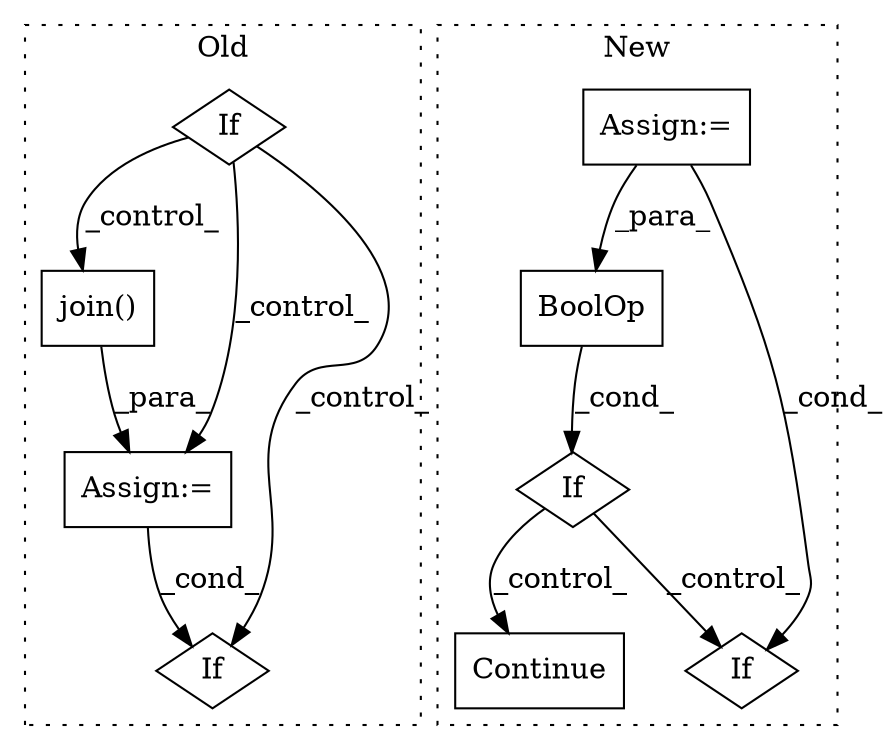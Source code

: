 digraph G {
subgraph cluster0 {
1 [label="join()" a="75" s="7485,7541" l="13,1" shape="box"];
4 [label="If" a="96" s="7286" l="3" shape="diamond"];
5 [label="Assign:=" a="68" s="7482" l="3" shape="box"];
8 [label="If" a="96" s="7642" l="3" shape="diamond"];
label = "Old";
style="dotted";
}
subgraph cluster1 {
2 [label="BoolOp" a="72" s="9475" l="52" shape="box"];
3 [label="If" a="96" s="9472" l="3" shape="diamond"];
6 [label="Assign:=" a="68" s="9321" l="3" shape="box"];
7 [label="Continue" a="43" s="9545" l="8" shape="box"];
9 [label="If" a="96" s="9655" l="3" shape="diamond"];
label = "New";
style="dotted";
}
1 -> 5 [label="_para_"];
2 -> 3 [label="_cond_"];
3 -> 9 [label="_control_"];
3 -> 7 [label="_control_"];
4 -> 1 [label="_control_"];
4 -> 8 [label="_control_"];
4 -> 5 [label="_control_"];
5 -> 8 [label="_cond_"];
6 -> 2 [label="_para_"];
6 -> 9 [label="_cond_"];
}